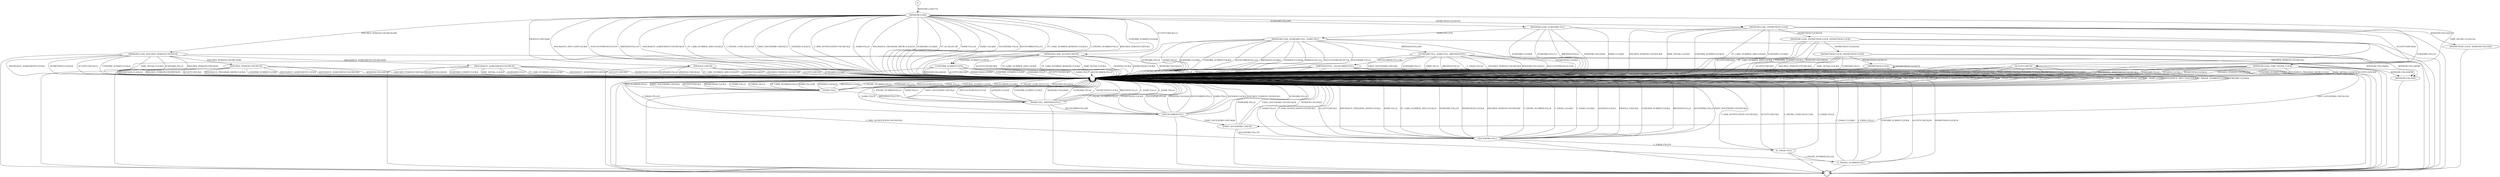 digraph G {
    node [width=0.5];
x25f5a60 [label="[]"]
x25f5698 [label="[WINDOW-LOAD]"]
x25f5328 [label="[WINDOW-LOAD, SURNAME-FILL]"]
x25f5170 [label="[WINDOW-LOAD, PAYMETHOD-CLICK]"]
x25f5590 [label="[WINDOW-LOAD, ACCEPT-CHECK]"]
x25f51c8 [label="[WINDOW-LOAD, FARE_DETAIL-CLICK]"]
x25f5958 [label="[WINDOW-LOAD, INSURED_PERSON-UNCHECK]"]
x25f5850 [label="[PROFILE-CHECK]"]
x25f5640 [label=""]
x25f59b0 [label="[CONFIRM_SUBMIT-CLICK]"]
x25ecc10 [label="[WINDOW-LOAD, SURNAME-FILL, NAME-FILL]"]
x25f5380 [label="[WINDOW-LOAD, PAYMETHOD-CLICK, PAYMETHOD-CLICK]"]
x25f50c0 [label="[ACCEPT-CHECK]"]
x25f53d8 [label="[WINDOW-UNLOAD]"]
x25f55e8 [label="[PAYMETHOD-CLICK, WINDOW-UNLOAD]"]
x25f56f0 [label="[INSURED_PERSON-UNCHECK]"]
x25f5748 [label="[INSURANCE_AGREEMENT-UNCHECK]"]
x25edf50 [label="[SURNAME-FILL, NAME-FILL, BIRTHDAY-FILL]"]
x25eced0 [label="[PAYMETHOD-CLICK, PAYMETHOD-CLICK]"]
x25ecf28 [label="[NAME-FILL]"]
x25eeb00 [label="[BIRTHDAY-FILL, DOCNUMBER-FILL]"]
x25edb88 [label="[PAYMETHOD-CLICK]"]
x25ee0b0 [label="[NAME-FILL, BIRTHDAY-FILL]"]
x25ee6e0 [label="[EXIST_DOCEXPIRE-CHECK]"]
x25ee9a0 [label="[DOCNUMBER-FILL]"]
x25ee4d0 [label="[DOCEXPIRE-FILL]"]
x25ee688 [label="[C_EMAIL-FILL]"]
x25eec08 [label="[C_PHONE_NUMBER-FILL]"]
x25ee8f0 [label="",peripheries=2]
x25f5a60 -> x25f5698 [label="WINDOW-LOAD/774"]
x25f5698 -> x25f5328 [label="SURNAME-FILL/304"]
x25f5698 -> x25f5170 [label="PAYMETHOD-CLICK/434"]
x25f5698 -> x25f5590 [label="ACCEPT-CHECK/112"]
x25f5698 -> x25f51c8 [label="FARE_DETAIL-CLICK/126"]
x25f5698 -> x25f5958 [label="INSURED_PERSON-UNCHECK/280"]
x25f5698 -> x25f5850 [label="PROFILE-CHECK/66"]
x25f5698 -> x25f5640 [label="INSURANCE_INFO_EDIT-CLICK/4"]
x25f5698 -> x25f59b0 [label="CONFIRM_SUBMIT-CLICK/46"]
x25f5698 -> x25f5640 [label="DOCCOUNTRY-SELECT/10"]
x25f5698 -> x25f5640 [label="BIRTHDAY-FILL/10"]
x25f5698 -> x25f5640 [label="INSURANCE_AGREEMENT-UNCHECK/16"]
x25f5698 -> x25f5640 [label="FF_CARD_NUMBER_ADD-CLICK/24"]
x25f5698 -> x25f5640 [label="C_PHONE_CODE-SELECT/4"]
x25f5698 -> x25f5640 [label="EXIST_DOCEXPIRE-CHECK/12"]
x25f5698 -> x25f5640 [label="GENDER-CLICK/12"]
x25f5698 -> x25f5640 [label="C_SMS_NOTIFICATION-UNCHECK/2"]
x25f5698 -> x25f5640 [label="C_NAME-FILL/8"]
x25f5698 -> x25f5640 [label="INSURANCE_PROGRAM_SHOW-CLICK/18"]
x25f5698 -> x25f5640 [label="SURNAME-CLEAR/4"]
x25f5698 -> x25f5640 [label="FF_AC-SELECT/8"]
x25f5698 -> x25f5640 [label="NAME-FILL/16"]
x25f5698 -> x25f5640 [label="NAME-CLEAR/4"]
x25f5698 -> x25f5640 [label="DOCEXPIRE-FILL/2"]
x25f5698 -> x25f5640 [label="DOCNUMBER-FILL/12"]
x25f5698 -> x25f5640 [label="FF_CARD_NUMBER_REMOVE-CLICK/10"]
x25f5698 -> x25f5640 [label="C_PHONE_NUMBER-FILL/1"]
x25f5698 -> x25f5640 [label="INSURED_PERSON-CHECK/1"]
x25f5328 -> x25ecc10 [label="NAME-FILL/276"]
x25f5170 -> x25f5380 [label="PAYMETHOD-CLICK/224"]
x25f5590 -> x25f5640 [label="GENDER-CLICK/2"]
x25f5170 -> x25f50c0 [label="ACCEPT-CHECK/40"]
x25f5328 -> x25f5640 [label="SURNAME-CLEAR/4"]
x25f51c8 -> x25f53d8 [label="WINDOW-UNLOAD/58"]
x25f5170 -> x25f55e8 [label="WINDOW-UNLOAD/118"]
x25f5958 -> x25f56f0 [label="INSURED_PERSON-UNCHECK/90"]
x25f5850 -> x25f5640 [label="PROFILE-CHECK/26"]
x25f5958 -> x25f5640 [label="INSURED_PERSON-CHECK/20"]
x25f51c8 -> x25f5640 [label="FARE_DETAIL-CLICK/34"]
x25f5640 -> x25f5640 [label="WINDOW-UNLOAD/32"]
x25f5958 -> x25f5640 [label="INSURANCE_AGREEMENT-CLICK/2"]
x25f5958 -> x25f53d8 [label="WINDOW-UNLOAD/62"]
x25f51c8 -> x25f5640 [label="ACCEPT-CHECK/4"]
x25f5170 -> x25f5640 [label="SURNAME-FILL/16"]
x25f5958 -> x25f5640 [label="PAYMETHOD-CLICK/24"]
x25f5850 -> x25f5640 [label="FF_CARD_NUMBER_ADD-CLICK/14"]
x25f5958 -> x25f5748 [label="INSURANCE_AGREEMENT-UNCHECK/60"]
x25f59b0 -> x25f5640 [label="WINDOW-UNLOAD/28"]
x25f5640 -> x25f5640 [label="CONFIRM_SUBMIT-CLICK/6"]
x25f5640 -> x25f5640 [label="BIRTHDAY-FILL/10"]
x25f59b0 -> x25f5640 [label="ACCEPT-CHECK/8"]
x25f5328 -> x25f5640 [label="SURNAME-FILL/14"]
x25f5170 -> x25f5640 [label="INSURED_PERSON-UNCHECK/6"]
x25f5590 -> x25f59b0 [label="CONFIRM_SUBMIT-CLICK/76"]
x25f5640 -> x25f5640 [label="INSURANCE_AGREEMENT-CHECK/2"]
x25f5958 -> x25f5640 [label="ACCEPT-CHECK/14"]
x25f5640 -> x25f5640 [label="INSURED_PERSON-UNCHECK/16"]
x25f5328 -> x25f5640 [label="BIRTHDAY-FILL/2"]
x25f59b0 -> x25f5640 [label="PAYMETHOD-CLICK/2"]
x25f5590 -> x25f5640 [label="PAYMETHOD-CLICK/6"]
x25f51c8 -> x25f5640 [label="INSURANCE_AGREEMENT-UNCHECK/2"]
x25f5640 -> x25f5640 [label="EXIST_DOCEXPIRE-UNCHECK/4"]
x25f5170 -> x25f5640 [label="FARE_DETAIL-CLICK/6"]
x25f5640 -> x25f5640 [label="EXIST_DOCEXPIRE-CHECK/10"]
x25f51c8 -> x25f5640 [label="SURNAME-FILL/6"]
x25f5170 -> x25f5640 [label="CONFIRM_SUBMIT-CLICK/16"]
x25f5640 -> x25f5640 [label="C_EMAIL-FILL/8"]
x25f59b0 -> x25f5640 [label="CONFIRM_SUBMIT-CLICK/2"]
x25f5640 -> x25f5640 [label="NAME-CLEAR/4"]
x25f5170 -> x25f5640 [label="FF_CARD_NUMBER_ADD-CLICK/6"]
x25f5640 -> x25f5640 [label="SURNAME-FILL/14"]
x25f5590 -> x25f5640 [label="WINDOW-UNLOAD/14"]
x25f59b0 -> x25f5640 [label="SURNAME-FILL/2"]
x25f5850 -> x25f5640 [label="WINDOW-UNLOAD/10"]
x25f5328 -> x25f5640 [label="WINDOW-UNLOAD/6"]
x25f5640 -> x25f5640 [label="DOCEXPIRE-FILL/6"]
x25f51c8 -> x25f5640 [label="GENDER-CLICK/2"]
x25f5640 -> x25f5640 [label="FF_CARD_NUMBER-CLEAR/2"]
x25f5640 -> x25f5640 [label="INSURANCE_AGREEMENT-CLICK/4"]
x25f5640 -> x25f5640 [label="INSURANCE_PROGRAM-FILL/4"]
x25f5640 -> x25f5640 [label="FF_CARD_NUMBER-FILL/8"]
x25f5850 -> x25f5640 [label="INSURED_PERSON-UNCHECK/8"]
x25f51c8 -> x25f5640 [label="PAYMETHOD-CLICK/12"]
x25f5640 -> x25f5640 [label="C_PHONE_NUMBER-FILL/4"]
x25f5590 -> x25f5640 [label="ACCEPT-UNCHECK/6"]
x25f5170 -> x25f5640 [label="SURNAME-CLEAR/2"]
x25f5640 -> x25f5640 [label="DOCNUMBER-FILL/6"]
x25f5640 -> x25f5640 [label="FF_CARD_NUMBER_REMOVE-CLICK/8"]
x25f5958 -> x25f5640 [label="CONFIRM_SUBMIT-CLICK/2"]
x25f5640 -> x25f5640 [label="C_NAME-FILL/2"]
x25f5640 -> x25f5640 [label="DOCNUMBER-CLEAR/4"]
x25f5640 -> x25f5640 [label="GENDER-CLICK/4"]
x25f51c8 -> x25f5640 [label="INSURED_PERSON-UNCHECK/8"]
x25f5640 -> x25f5640 [label="PAYMETHOD-CLICK/2"]
x25f5850 -> x25f5640 [label="ACCEPT-CHECK/2"]
x25f5958 -> x25f5640 [label="FARE_DETAIL-CLICK/4"]
x25f59b0 -> x25f5640 [label="ACCEPT-UNCHECK/2"]
x25f5850 -> x25f5640 [label="SURNAME-CLEAR/2"]
x25f5640 -> x25f5640 [label="FF_CARD_NUMBER_ADD-CLICK/8"]
x25f5640 -> x25f5640 [label="ACCEPT-CHECK/4"]
x25f5590 -> x25f5640 [label="FF_CARD_NUMBER_ADD-CLICK/4"]
x25f5328 -> x25f5640 [label="NAME-CLEAR/2"]
x25f51c8 -> x25f5640 [label="CONFIRM_SUBMIT-CLICK/2"]
x25f5958 -> x25f5640 [label="SURNAME-FILL/2"]
x25f5640 -> x25f5640 [label="INSURANT_ADDRESS-FILL/2"]
x25f5640 -> x25f5640 [label="C_PHONE_CODE-SELECT/2"]
x25f5640 -> x25f5640 [label="FF_AC-SELECT/4"]
x25f5850 -> x25f5640 [label="SURNAME-FILL/2"]
x25f51c8 -> x25f5640 [label="INSURANCE_PROGRAM_SHOW-CLICK/1"]
x25f5590 -> x25f5640 [label="FF_CARD_NUMBER_REMOVE-CLICK/1"]
x25f59b0 -> x25f5640 [label="C_NAME-FILL/3"]
x25f5590 -> x25f5640 [label="FARE_DETAIL-CLICK/2"]
x25ecc10 -> x25edf50 [label="BIRTHDAY-FILL/206"]
x25f5380 -> x25eced0 [label="PAYMETHOD-CLICK/182"]
x25f5640 -> x25ecf28 [label="NAME-FILL/108"]
x25f50c0 -> x25f5640 [label="SURNAME-FILL/4"]
x25f56f0 -> x25f5640 [label="WINDOW-UNLOAD/18"]
x25f5380 -> x25f5640 [label="WINDOW-UNLOAD/30"]
x25f5640 -> x25f5640 [label="PROFILE-CHECK/24"]
x25f5640 -> x25f5640 [label="FARE_DETAIL-CLICK/12"]
x25f5640 -> x25f5640 [label="ACCEPT-UNCHECK/14"]
x25f56f0 -> x25f5640 [label="INSURED_PERSON-CHECK/6"]
x25ecc10 -> x25f5640 [label="DOCNUMBER-FILL/10"]
x25f5748 -> x25f5640 [label="PAYMETHOD-CLICK/18"]
x25ecc10 -> x25f5640 [label="BIRTHDAY-CLEAR/2"]
x25f50c0 -> x25f5640 [label="CONFIRM_SUBMIT-CLICK/18"]
x25f56f0 -> x25f5640 [label="PAYMETHOD-CLICK/10"]
x25f5640 -> x25f5640 [label="INSURANCE_PROGRAM_SHOW-CLICK/8"]
x25f5748 -> x25f5640 [label="WINDOW-UNLOAD/20"]
x25f5640 -> x25f5640 [label="C_SMS_NOTIFICATION-UNCHECK/8"]
x25f5640 -> x25f5640 [label="INSURANCE_AGREEMENT-UNCHECK/20"]
x25f50c0 -> x25f5640 [label="ACCEPT-UNCHECK/6"]
x25f56f0 -> x25f5640 [label="INSURED_PERSON-UNCHECK/30"]
x25f5640 -> x25f5640 [label="BIRTHDAY-CLEAR/8"]
x25f50c0 -> x25f5640 [label="FARE_DETAIL-CLICK/4"]
x25ecc10 -> x25f5640 [label="GENDER-CLICK/28"]
x25ecc10 -> x25f5640 [label="MIDDLE-FILL/10"]
x25ecc10 -> x25f5640 [label="DOCCOUNTRY-SELECT/4"]
x25f5748 -> x25f5640 [label="CONFIRM_SUBMIT-CLICK/4"]
x25f56f0 -> x25f5640 [label="ACCEPT-CHECK/2"]
x25ecc10 -> x25f5640 [label="DOCEXPIRE-FILL/2"]
x25f56f0 -> x25f5640 [label="INSURANCE_PROGRAM_SHOW-CLICK/4"]
x25f56f0 -> x25f5640 [label="CONFIRM_SUBMIT-CLICK/6"]
x25f5748 -> x25f5640 [label="FARE_DETAIL-CLICK/2"]
x25f5748 -> x25f5640 [label="SURNAME-FILL/2"]
x25f5380 -> x25f5640 [label="INSURED_PERSON-UNCHECK/2"]
x25f5380 -> x25f5640 [label="ACCEPT-CHECK/4"]
x25f5640 -> x25f5640 [label="C_EMAIL-CLEAR/2"]
x25f5748 -> x25f5640 [label="FF_CARD_NUMBER_ADD-CLICK/2"]
x25f50c0 -> x25f5640 [label="GENDER-CLICK/2"]
x25f5640 -> x25f5640 [label="INSURED_PERSON-CHECK/12"]
x25f56f0 -> x25f5640 [label="INSURANCE_AGREEMENT-CLICK/2"]
x25f5748 -> x25f5640 [label="INSURANCE_AGREEMENT-CHECK/2"]
x25f5380 -> x25f5640 [label="FF_CARD_NUMBER_ADD-CLICK/2"]
x25f56f0 -> x25f5640 [label="INSURANCE_AGREEMENT-UNCHECK/6"]
x25ecc10 -> x25f5640 [label="PAYMETHOD-CLICK/2"]
x25f50c0 -> x25f5640 [label="PAYMETHOD-CLICK/2"]
x25ecc10 -> x25f5640 [label="SURNAME-FILL/4"]
x25f5380 -> x25f5640 [label="CONFIRM_SUBMIT-CLICK/2"]
x25f5748 -> x25f5640 [label="ACCEPT-CHECK/4"]
x25ecc10 -> x25f5640 [label="NAME-FILL/4"]
x25f5640 -> x25f5640 [label="DOCEXPIRE-CLEAR/2"]
x25ecc10 -> x25f5640 [label="SURNAME-CLEAR/2"]
x25f50c0 -> x25f5640 [label="WINDOW-UNLOAD/4"]
x25ecc10 -> x25f5640 [label="CONFIRM_SUBMIT-CLICK/2"]
x25f59b0 -> x25f5640 [label="DOCNUMBER-FILL/2"]
x25f5640 -> x25f5640 [label="MIDDLE-FILL/2"]
x25edf50 -> x25eeb00 [label="DOCNUMBER-FILL/146"]
x25eced0 -> x25edb88 [label="PAYMETHOD-CLICK/110"]
x25ecf28 -> x25ee0b0 [label="BIRTHDAY-FILL/114"]
x25ecf28 -> x25f5640 [label="GENDER-CLICK/10"]
x25eced0 -> x25f53d8 [label="WINDOW-UNLOAD/46"]
x25ecf28 -> x25f5640 [label="BIRTHDAY-CLEAR/2"]
x25edf50 -> x25f5640 [label="C_EMAIL-FILL/6"]
x25ecf28 -> x25f5640 [label="C_PHONE_NUMBER-FILL/2"]
x25f5640 -> x25f5640 [label="DOCCOUNTRY-SELECT/10"]
x25ecf28 -> x25f5640 [label="SURNAME-FILL/10"]
x25edf50 -> x25f5640 [label="INSURED_PERSON-UNCHECK/4"]
x25eced0 -> x25f5640 [label="ACCEPT-CHECK/4"]
x25eced0 -> x25f5640 [label="INSURED_PERSON-UNCHECK/6"]
x25edf50 -> x25f5640 [label="WINDOW-UNLOAD/10"]
x25edf50 -> x25f5640 [label="DOCCOUNTRY-SELECT/26"]
x25f5640 -> x25f5640 [label="C_SMS_NOTIFICATION-CHECK/6"]
x25f5640 -> x25f5640 [label="C_NAME-CLEAR/2"]
x25ecf28 -> x25f5640 [label="DOCCOUNTRY-SELECT/2"]
x25edf50 -> x25f5640 [label="EXIST_DOCEXPIRE-CHECK/6"]
x25ecf28 -> x25f5640 [label="NAME-FILL/2"]
x25ecf28 -> x25f5640 [label="CONFIRM_SUBMIT-CLICK/4"]
x25f5640 -> x25f5640 [label="INSURANCE_INFO_EDIT-CLICK/4"]
x25ecf28 -> x25f5640 [label="DOCNUMBER-CLEAR/2"]
x25ecf28 -> x25f5640 [label="C_PHONE_CODE-SELECT/2"]
x25ecf28 -> x25f5640 [label="WINDOW-UNLOAD/2"]
x25ecf28 -> x25f5640 [label="DOCNUMBER-FILL/2"]
x25edf50 -> x25f5640 [label="SURNAME-FILL/2"]
x25ecf28 -> x25f5640 [label="EXIST_DOCEXPIRE-CHECK/2"]
x25eced0 -> x25f5640 [label="FARE_DETAIL-CLICK/4"]
x25edf50 -> x25f5640 [label="NAME-FILL/2"]
x25edf50 -> x25f5640 [label="BIRTHDAY-FILL/1"]
x25eced0 -> x25f5640 [label="SURNAME-FILL/1"]
x25eeb00 -> x25ee6e0 [label="EXIST_DOCEXPIRE-CHECK/100"]
x25edb88 -> x25edb88 [label="PAYMETHOD-CLICK/78"]
x25ee0b0 -> x25ee9a0 [label="DOCNUMBER-FILL/90"]
x25eeb00 -> x25f5640 [label="C_EMAIL-FILL/8"]
x25ee0b0 -> x25f5640 [label="EXIST_DOCEXPIRE-CHECK/4"]
x25edb88 -> x25f5640 [label="WINDOW-UNLOAD/22"]
x25eeb00 -> x25f5640 [label="GENDER-CLICK/2"]
x25eeb00 -> x25f5640 [label="C_NAME-FILL/2"]
x25eeb00 -> x25f5640 [label="PAYMETHOD-CLICK/4"]
x25ee0b0 -> x25f5640 [label="DOCCOUNTRY-SELECT/16"]
x25f5640 -> x25f5640 [label="C_PHONE_NUMBER-CLEAR/4"]
x25eeb00 -> x25f5640 [label="INSURED_PERSON-UNCHECK/2"]
x25eeb00 -> x25f5640 [label="SURNAME-FILL/8"]
x25ee0b0 -> x25f5640 [label="GENDER-CLICK/8"]
x25ee0b0 -> x25f5640 [label="CONFIRM_SUBMIT-CLICK/2"]
x25eeb00 -> x25f5640 [label="DOCEXPIRE-FILL/10"]
x25eeb00 -> x25f5640 [label="WINDOW-UNLOAD/2"]
x25eeb00 -> x25f5640 [label="C_PHONE_NUMBER-FILL/2"]
x25eeb00 -> x25f5640 [label="FARE_DETAIL-CLICK/2"]
x25ee0b0 -> x25f5640 [label="WINDOW-UNLOAD/4"]
x25ee0b0 -> x25f5640 [label="SURNAME-FILL/4"]
x25edb88 -> x25f5640 [label="DOCNUMBER-FILL/2"]
x25eeb00 -> x25f5640 [label="DOCNUMBER-FILL/2"]
x25ee0b0 -> x25f5640 [label="PAYMETHOD-CLICK/2"]
x25edb88 -> x25f5640 [label="ACCEPT-CHECK/4"]
x25ecf28 -> x25f5640 [label="ACCEPT-CHECK/2"]
x25eeb00 -> x25f5640 [label="CONFIRM_SUBMIT-CLICK/1"]
x25ee0b0 -> x25f5640 [label="BIRTHDAY-FILL/1"]
x25ee0b0 -> x25f5640 [label="C_NAME-FILL/1"]
x25ee6e0 -> x25ee4d0 [label="DOCEXPIRE-FILL/70"]
x25ee9a0 -> x25ee6e0 [label="EXIST_DOCEXPIRE-CHECK/66"]
x25f5640 -> x25f5640 [label="SURNAME-CLEAR/4"]
x25ee6e0 -> x25f5640 [label="EXIST_DOCEXPIRE-UNCHECK/28"]
x25ee9a0 -> x25f5640 [label="SURNAME-FILL/8"]
x25edb88 -> x25f5640 [label="GENDER-CLICK/2"]
x25ee9a0 -> x25f5640 [label="C_EMAIL-FILL/10"]
x25edb88 -> x25f5640 [label="SURNAME-FILL/2"]
x25ee9a0 -> x25f5640 [label="C_NAME-FILL/4"]
x25ee9a0 -> x25f5640 [label="C_PHONE_NUMBER-FILL/2"]
x25ee9a0 -> x25f5640 [label="PAYMETHOD-CLICK/4"]
x25ee9a0 -> x25f5640 [label="DOCEXPIRE-FILL/6"]
x25edb88 -> x25f5640 [label="INSURED_PERSON-UNCHECK/2"]
x25ecf28 -> x25f5640 [label="PAYMETHOD-CLICK/1"]
x25ee9a0 -> x25f5640 [label="WINDOW-UNLOAD/1"]
x25ee9a0 -> x25f5640 [label="DOCNUMBER-FILL/1"]
x25ee9a0 -> x25f5640 [label="NAME-FILL/1"]
x25ee9a0 -> x25f5640 [label="GENDER-CLICK/2"]
x25ee4d0 -> x25f5640 [label="FF_CARD_NUMBER_ADD-CLICK/10"]
x25ee4d0 -> x25ee688 [label="C_EMAIL-FILL/54"]
x25ee4d0 -> x25f5640 [label="SURNAME-FILL/34"]
x25ecf28 -> x25f5640 [label="C_NAME-FILL/2"]
x25ee4d0 -> x25f5640 [label="PAYMETHOD-CLICK/4"]
x25ee4d0 -> x25f5640 [label="INSURED_PERSON-UNCHECK/8"]
x25ee4d0 -> x25f5640 [label="C_PHONE_NUMBER-FILL/4"]
x25ee4d0 -> x25f5640 [label="C_EMAIL-CLEAR/2"]
x25ee4d0 -> x25f5640 [label="C_NAME-CLEAR/2"]
x25ee0b0 -> x25f5640 [label="C_EMAIL-FILL/2"]
x25ee4d0 -> x25f5640 [label="GENDER-CLICK/1"]
x25ee4d0 -> x25f5640 [label="PROFILE-CHECK/2"]
x25ee4d0 -> x25f5640 [label="CONFIRM_SUBMIT-CLICK/4"]
x25ee4d0 -> x25f5640 [label="BIRTHDAY-FILL/2"]
x25ee9a0 -> x25f5640 [label="INSURED_PERSON-UNCHECK/2"]
x25ee4d0 -> x25f5640 [label="DOCEXPIRE-FILL/2"]
x25ee4d0 -> x25f5640 [label="EXIST_DOCEXPIRE-UNCHECK/2"]
x25ee6e0 -> x25f5640 [label="WINDOW-UNLOAD/2"]
x25ee4d0 -> x25f5640 [label="C_NAME-FILL/2"]
x25ee4d0 -> x25f5640 [label="C_SMS_NOTIFICATION-UNCHECK/2"]
x25ee4d0 -> x25f5640 [label="ACCEPT-CHECK/2"]
x25ee0b0 -> x25f5640 [label="C_PHONE_NUMBER-FILL/2"]
x25ee6e0 -> x25f5640 [label="SURNAME-FILL/2"]
x25ee688 -> x25eec08 [label="C_PHONE_NUMBER-FILL/24"]
x25ee688 -> x25f5640 [label="C_SMS_NOTIFICATION-UNCHECK/2"]
x25ee688 -> x25f5640 [label="ACCEPT-CHECK/3"]
x25ee688 -> x25f5640 [label="C_PHONE_CODE-SELECT/26"]
x25ee0b0 -> x25f5640 [label="NAME-FILL/1"]
x25ecf28 -> x25f5640 [label="C_EMAIL-FILL/3"]
x25ee4d0 -> x25f5640 [label="INSURANCE_PROGRAM_SHOW-CLICK/2"]
x25ee688 -> x25f5640 [label="C_EMAIL-FILL/2"]
x25ecf28 -> x25f5640 [label="FF_CARD_NUMBER-FILL/2"]
x25ee4d0 -> x25f5640 [label="NAME-FILL/2"]
x25eec08 -> x25f5640 [label="CONFIRM_SUBMIT-CLICK/8"]
x25eec08 -> x25f5640 [label="ACCEPT-CHECK/20"]
x25eec08 -> x25f5640 [label="PAYMETHOD-CLICK/16"]
x25eec08 -> x25f5640 [label="C_SMS_NOTIFICATION-UNCHECK/2"]
x25eec08 -> x25f5640 [label="C_EMAIL-CLEAR/4"]
x25eec08 -> x25f5640 [label="C_EMAIL-FILL/1"]
x25f5328 -> x25ee8f0 [label=""]
x25f5170 -> x25ee8f0 [label=""]
x25f5590 -> x25ee8f0 [label=""]
x25f51c8 -> x25ee8f0 [label=""]
x25f5958 -> x25ee8f0 [label=""]
x25f5850 -> x25ee8f0 [label=""]
x25f5640 -> x25ee8f0 [label=""]
x25f59b0 -> x25ee8f0 [label=""]
x25ecc10 -> x25ee8f0 [label=""]
x25f5380 -> x25ee8f0 [label=""]
x25f50c0 -> x25ee8f0 [label=""]
x25f53d8 -> x25ee8f0 [label=""]
x25f55e8 -> x25ee8f0 [label=""]
x25f56f0 -> x25ee8f0 [label=""]
x25f5748 -> x25ee8f0 [label=""]
x25edf50 -> x25ee8f0 [label=""]
x25eced0 -> x25ee8f0 [label=""]
x25ecf28 -> x25ee8f0 [label=""]
x25eeb00 -> x25ee8f0 [label=""]
x25edb88 -> x25ee8f0 [label=""]
x25ee0b0 -> x25ee8f0 [label=""]
x25ee6e0 -> x25ee8f0 [label=""]
x25ee9a0 -> x25ee8f0 [label=""]
x25ee4d0 -> x25ee8f0 [label=""]
x25ee688 -> x25ee8f0 [label="/1"]
x25eec08 -> x25ee8f0 [label=""]
}
